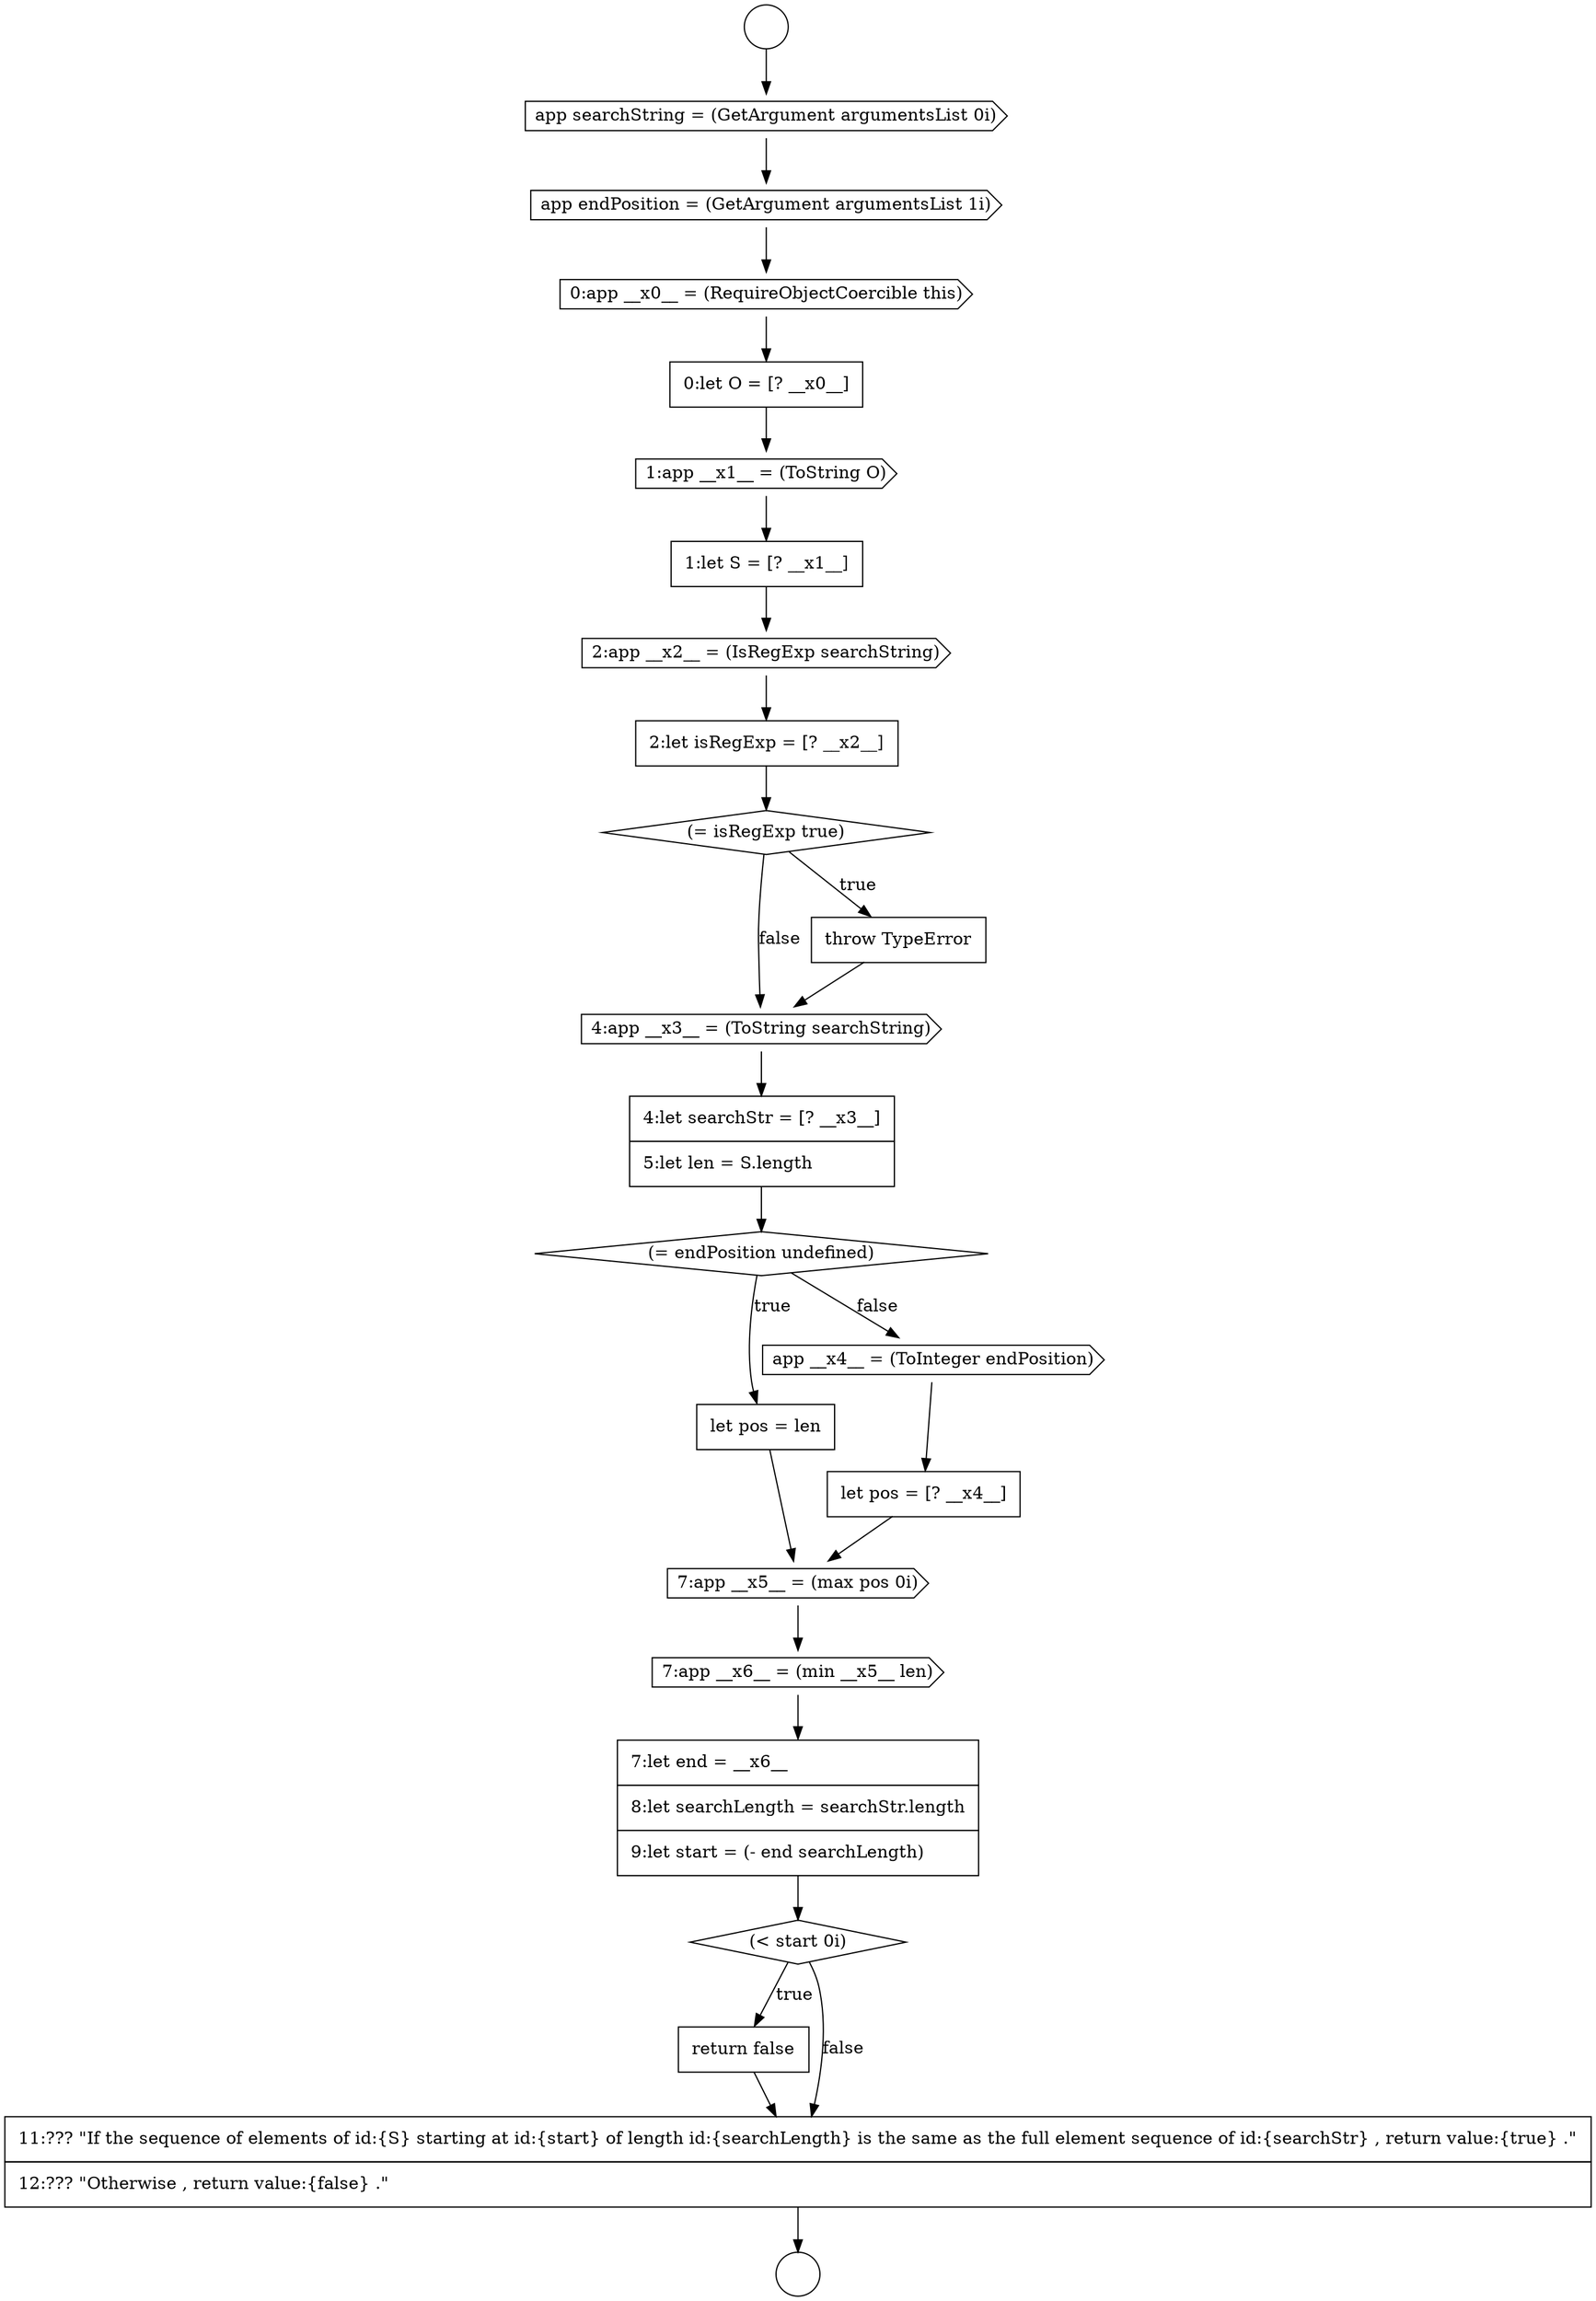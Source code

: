 digraph {
  node11962 [shape=none, margin=0, label=<<font color="black">
    <table border="0" cellborder="1" cellspacing="0" cellpadding="10">
      <tr><td align="left">let pos = len</td></tr>
    </table>
  </font>> color="black" fillcolor="white" style=filled]
  node11959 [shape=cds, label=<<font color="black">4:app __x3__ = (ToString searchString)</font>> color="black" fillcolor="white" style=filled]
  node11954 [shape=none, margin=0, label=<<font color="black">
    <table border="0" cellborder="1" cellspacing="0" cellpadding="10">
      <tr><td align="left">1:let S = [? __x1__]</td></tr>
    </table>
  </font>> color="black" fillcolor="white" style=filled]
  node11952 [shape=none, margin=0, label=<<font color="black">
    <table border="0" cellborder="1" cellspacing="0" cellpadding="10">
      <tr><td align="left">0:let O = [? __x0__]</td></tr>
    </table>
  </font>> color="black" fillcolor="white" style=filled]
  node11948 [shape=circle label=" " color="black" fillcolor="white" style=filled]
  node11961 [shape=diamond, label=<<font color="black">(= endPosition undefined)</font>> color="black" fillcolor="white" style=filled]
  node11965 [shape=cds, label=<<font color="black">7:app __x5__ = (max pos 0i)</font>> color="black" fillcolor="white" style=filled]
  node11955 [shape=cds, label=<<font color="black">2:app __x2__ = (IsRegExp searchString)</font>> color="black" fillcolor="white" style=filled]
  node11956 [shape=none, margin=0, label=<<font color="black">
    <table border="0" cellborder="1" cellspacing="0" cellpadding="10">
      <tr><td align="left">2:let isRegExp = [? __x2__]</td></tr>
    </table>
  </font>> color="black" fillcolor="white" style=filled]
  node11969 [shape=none, margin=0, label=<<font color="black">
    <table border="0" cellborder="1" cellspacing="0" cellpadding="10">
      <tr><td align="left">return false</td></tr>
    </table>
  </font>> color="black" fillcolor="white" style=filled]
  node11963 [shape=cds, label=<<font color="black">app __x4__ = (ToInteger endPosition)</font>> color="black" fillcolor="white" style=filled]
  node11960 [shape=none, margin=0, label=<<font color="black">
    <table border="0" cellborder="1" cellspacing="0" cellpadding="10">
      <tr><td align="left">4:let searchStr = [? __x3__]</td></tr>
      <tr><td align="left">5:let len = S.length</td></tr>
    </table>
  </font>> color="black" fillcolor="white" style=filled]
  node11949 [shape=cds, label=<<font color="black">app searchString = (GetArgument argumentsList 0i)</font>> color="black" fillcolor="white" style=filled]
  node11966 [shape=cds, label=<<font color="black">7:app __x6__ = (min __x5__ len)</font>> color="black" fillcolor="white" style=filled]
  node11951 [shape=cds, label=<<font color="black">0:app __x0__ = (RequireObjectCoercible this)</font>> color="black" fillcolor="white" style=filled]
  node11968 [shape=diamond, label=<<font color="black">(&lt; start 0i)</font>> color="black" fillcolor="white" style=filled]
  node11947 [shape=circle label=" " color="black" fillcolor="white" style=filled]
  node11964 [shape=none, margin=0, label=<<font color="black">
    <table border="0" cellborder="1" cellspacing="0" cellpadding="10">
      <tr><td align="left">let pos = [? __x4__]</td></tr>
    </table>
  </font>> color="black" fillcolor="white" style=filled]
  node11967 [shape=none, margin=0, label=<<font color="black">
    <table border="0" cellborder="1" cellspacing="0" cellpadding="10">
      <tr><td align="left">7:let end = __x6__</td></tr>
      <tr><td align="left">8:let searchLength = searchStr.length</td></tr>
      <tr><td align="left">9:let start = (- end searchLength)</td></tr>
    </table>
  </font>> color="black" fillcolor="white" style=filled]
  node11957 [shape=diamond, label=<<font color="black">(= isRegExp true)</font>> color="black" fillcolor="white" style=filled]
  node11970 [shape=none, margin=0, label=<<font color="black">
    <table border="0" cellborder="1" cellspacing="0" cellpadding="10">
      <tr><td align="left">11:??? &quot;If the sequence of elements of id:{S} starting at id:{start} of length id:{searchLength} is the same as the full element sequence of id:{searchStr} , return value:{true} .&quot;</td></tr>
      <tr><td align="left">12:??? &quot;Otherwise , return value:{false} .&quot;</td></tr>
    </table>
  </font>> color="black" fillcolor="white" style=filled]
  node11950 [shape=cds, label=<<font color="black">app endPosition = (GetArgument argumentsList 1i)</font>> color="black" fillcolor="white" style=filled]
  node11953 [shape=cds, label=<<font color="black">1:app __x1__ = (ToString O)</font>> color="black" fillcolor="white" style=filled]
  node11958 [shape=none, margin=0, label=<<font color="black">
    <table border="0" cellborder="1" cellspacing="0" cellpadding="10">
      <tr><td align="left">throw TypeError</td></tr>
    </table>
  </font>> color="black" fillcolor="white" style=filled]
  node11961 -> node11962 [label=<<font color="black">true</font>> color="black"]
  node11961 -> node11963 [label=<<font color="black">false</font>> color="black"]
  node11966 -> node11967 [ color="black"]
  node11962 -> node11965 [ color="black"]
  node11957 -> node11958 [label=<<font color="black">true</font>> color="black"]
  node11957 -> node11959 [label=<<font color="black">false</font>> color="black"]
  node11951 -> node11952 [ color="black"]
  node11955 -> node11956 [ color="black"]
  node11970 -> node11948 [ color="black"]
  node11953 -> node11954 [ color="black"]
  node11952 -> node11953 [ color="black"]
  node11954 -> node11955 [ color="black"]
  node11967 -> node11968 [ color="black"]
  node11947 -> node11949 [ color="black"]
  node11949 -> node11950 [ color="black"]
  node11960 -> node11961 [ color="black"]
  node11964 -> node11965 [ color="black"]
  node11969 -> node11970 [ color="black"]
  node11959 -> node11960 [ color="black"]
  node11963 -> node11964 [ color="black"]
  node11950 -> node11951 [ color="black"]
  node11956 -> node11957 [ color="black"]
  node11968 -> node11969 [label=<<font color="black">true</font>> color="black"]
  node11968 -> node11970 [label=<<font color="black">false</font>> color="black"]
  node11958 -> node11959 [ color="black"]
  node11965 -> node11966 [ color="black"]
}
